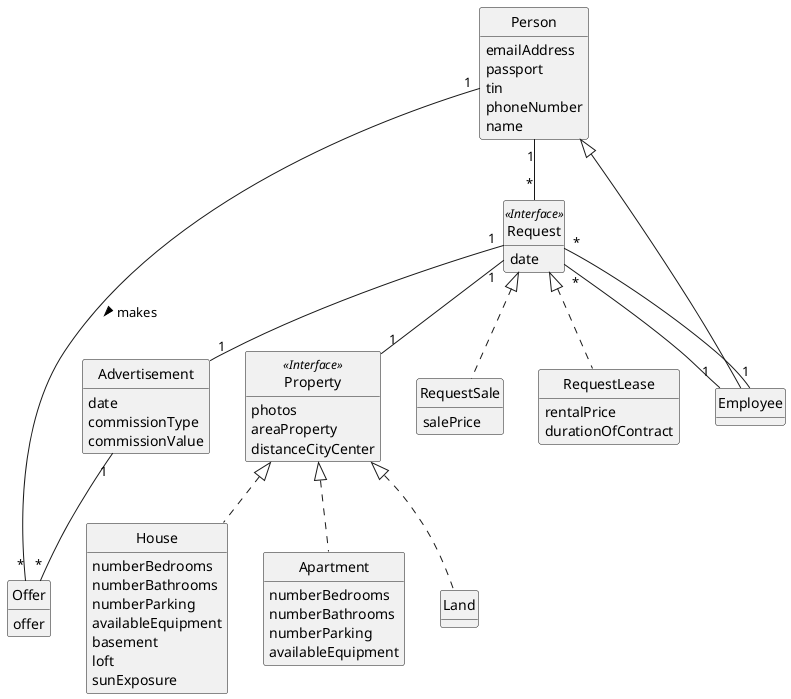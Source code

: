 @startuml
skinparam monochrome true
skinparam packageStyle rectangle
skinparam shadowing false

'left to right direction

skinparam classAttributeIconSize 0

hide circle
hide methods

class Person{
}

class Offer{
    offer
}

class Advertisement {
    date
    commissionType
    commissionValue
}



class Property <<Interface>>{
    photos
    areaProperty
    distanceCityCenter
}

class House {
    numberBedrooms
    numberBathrooms
    numberParking
    availableEquipment
    basement
    loft
    sunExposure
}

class Apartment{
    numberBedrooms
    numberBathrooms
    numberParking
    availableEquipment
}
class Land{}

class Request<<Interface>>{
    date
}

class RequestSale{
salePrice
}
class RequestLease{
    rentalPrice
    durationOfContract
}


class Person{
    emailAddress
    passport
    tin
    phoneNumber
    name
}
class Employee{

}

Request <|.. RequestSale
Request <|.. RequestLease

Person <|-- Employee

Person "1" -- "*" Offer:makes >

Request "1" -- "1" Advertisement

Advertisement "1" -- "*" Offer

Request "1" -- "1" Property
Request "*" -- "1" Employee


Person "1" -- "*" Request

Employee "1" -- "*" Request

Property <|.. Land
Property <|.. Apartment
Property <|.. House


@enduml
